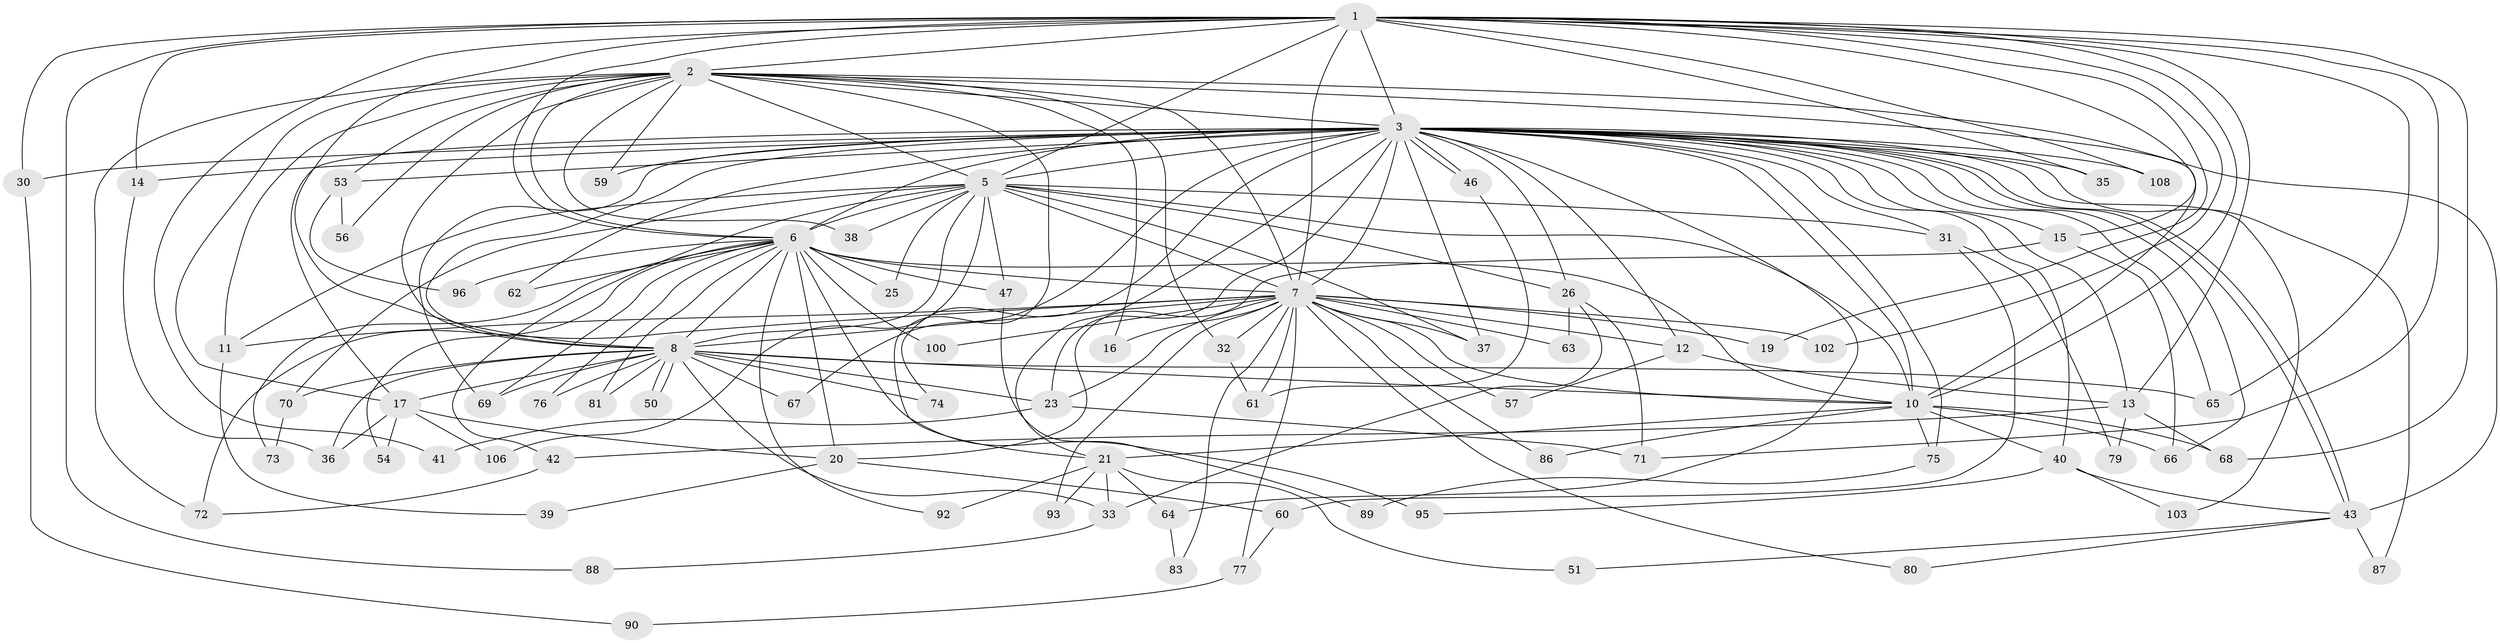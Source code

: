 // Generated by graph-tools (version 1.1) at 2025/23/03/03/25 07:23:37]
// undirected, 79 vertices, 188 edges
graph export_dot {
graph [start="1"]
  node [color=gray90,style=filled];
  1 [super="+27"];
  2 [super="+24"];
  3 [super="+4"];
  5 [super="+44"];
  6 [super="+9"];
  7 [super="+45"];
  8 [super="+58"];
  10 [super="+18"];
  11 [super="+28"];
  12;
  13 [super="+94"];
  14;
  15;
  16;
  17 [super="+104"];
  19;
  20 [super="+29"];
  21 [super="+22"];
  23 [super="+34"];
  25 [super="+78"];
  26;
  30;
  31 [super="+55"];
  32;
  33 [super="+52"];
  35;
  36 [super="+48"];
  37;
  38;
  39;
  40 [super="+101"];
  41;
  42;
  43 [super="+49"];
  46;
  47;
  50;
  51;
  53;
  54;
  56;
  57;
  59 [super="+82"];
  60;
  61 [super="+98"];
  62;
  63;
  64;
  65 [super="+85"];
  66 [super="+99"];
  67;
  68 [super="+97"];
  69 [super="+107"];
  70;
  71 [super="+91"];
  72 [super="+105"];
  73;
  74;
  75 [super="+84"];
  76;
  77;
  79;
  80;
  81;
  83;
  86;
  87;
  88;
  89;
  90;
  92;
  93;
  95;
  96;
  100;
  102;
  103;
  106;
  108;
  1 -- 2 [weight=2];
  1 -- 3 [weight=2];
  1 -- 5;
  1 -- 6 [weight=2];
  1 -- 7;
  1 -- 8 [weight=2];
  1 -- 10;
  1 -- 14;
  1 -- 15;
  1 -- 19;
  1 -- 30;
  1 -- 35;
  1 -- 41;
  1 -- 68;
  1 -- 71;
  1 -- 88;
  1 -- 108;
  1 -- 102;
  1 -- 13;
  1 -- 65;
  2 -- 3 [weight=2];
  2 -- 5;
  2 -- 6 [weight=2];
  2 -- 7;
  2 -- 8;
  2 -- 10;
  2 -- 16;
  2 -- 21;
  2 -- 32;
  2 -- 38;
  2 -- 53;
  2 -- 56;
  2 -- 72;
  2 -- 59;
  2 -- 17 [weight=2];
  2 -- 43;
  2 -- 11;
  3 -- 5 [weight=2];
  3 -- 6 [weight=4];
  3 -- 7 [weight=3];
  3 -- 8 [weight=2];
  3 -- 10 [weight=2];
  3 -- 12;
  3 -- 13;
  3 -- 14;
  3 -- 15;
  3 -- 17;
  3 -- 26;
  3 -- 30;
  3 -- 31;
  3 -- 35;
  3 -- 43;
  3 -- 43;
  3 -- 46;
  3 -- 46;
  3 -- 53;
  3 -- 59 [weight=2];
  3 -- 62;
  3 -- 64;
  3 -- 65;
  3 -- 66;
  3 -- 67;
  3 -- 74;
  3 -- 75 [weight=2];
  3 -- 87;
  3 -- 103;
  3 -- 108;
  3 -- 37;
  3 -- 40;
  3 -- 21;
  3 -- 23;
  3 -- 69;
  5 -- 6 [weight=2];
  5 -- 7;
  5 -- 8;
  5 -- 10 [weight=2];
  5 -- 11;
  5 -- 26;
  5 -- 31;
  5 -- 38;
  5 -- 42;
  5 -- 47;
  5 -- 70;
  5 -- 106;
  5 -- 37;
  5 -- 25;
  6 -- 7 [weight=2];
  6 -- 8 [weight=2];
  6 -- 10 [weight=2];
  6 -- 25 [weight=2];
  6 -- 54;
  6 -- 62;
  6 -- 69;
  6 -- 73;
  6 -- 92;
  6 -- 95;
  6 -- 96;
  6 -- 100;
  6 -- 20;
  6 -- 76;
  6 -- 47;
  6 -- 81;
  7 -- 8;
  7 -- 10;
  7 -- 11;
  7 -- 12;
  7 -- 16;
  7 -- 19;
  7 -- 23;
  7 -- 32;
  7 -- 37;
  7 -- 57;
  7 -- 63;
  7 -- 72;
  7 -- 77;
  7 -- 83;
  7 -- 86;
  7 -- 93;
  7 -- 100;
  7 -- 102;
  7 -- 80;
  7 -- 61;
  8 -- 10;
  8 -- 17;
  8 -- 23;
  8 -- 33;
  8 -- 50;
  8 -- 50;
  8 -- 65;
  8 -- 67;
  8 -- 69;
  8 -- 70;
  8 -- 74;
  8 -- 81;
  8 -- 76;
  8 -- 36;
  10 -- 21;
  10 -- 40;
  10 -- 66;
  10 -- 75;
  10 -- 86;
  10 -- 68;
  11 -- 39;
  12 -- 13;
  12 -- 57;
  13 -- 42;
  13 -- 79;
  13 -- 68;
  14 -- 36;
  15 -- 20;
  15 -- 66;
  17 -- 20;
  17 -- 36;
  17 -- 54;
  17 -- 106;
  20 -- 39;
  20 -- 60;
  21 -- 51;
  21 -- 64;
  21 -- 33;
  21 -- 92;
  21 -- 93;
  23 -- 41;
  23 -- 71;
  26 -- 63;
  26 -- 71;
  26 -- 33;
  30 -- 90;
  31 -- 79;
  31 -- 60;
  32 -- 61;
  33 -- 88;
  40 -- 95;
  40 -- 103;
  40 -- 43;
  42 -- 72;
  43 -- 51;
  43 -- 80;
  43 -- 87;
  46 -- 61;
  47 -- 89;
  53 -- 56;
  53 -- 96;
  60 -- 77;
  64 -- 83;
  70 -- 73;
  75 -- 89;
  77 -- 90;
}
